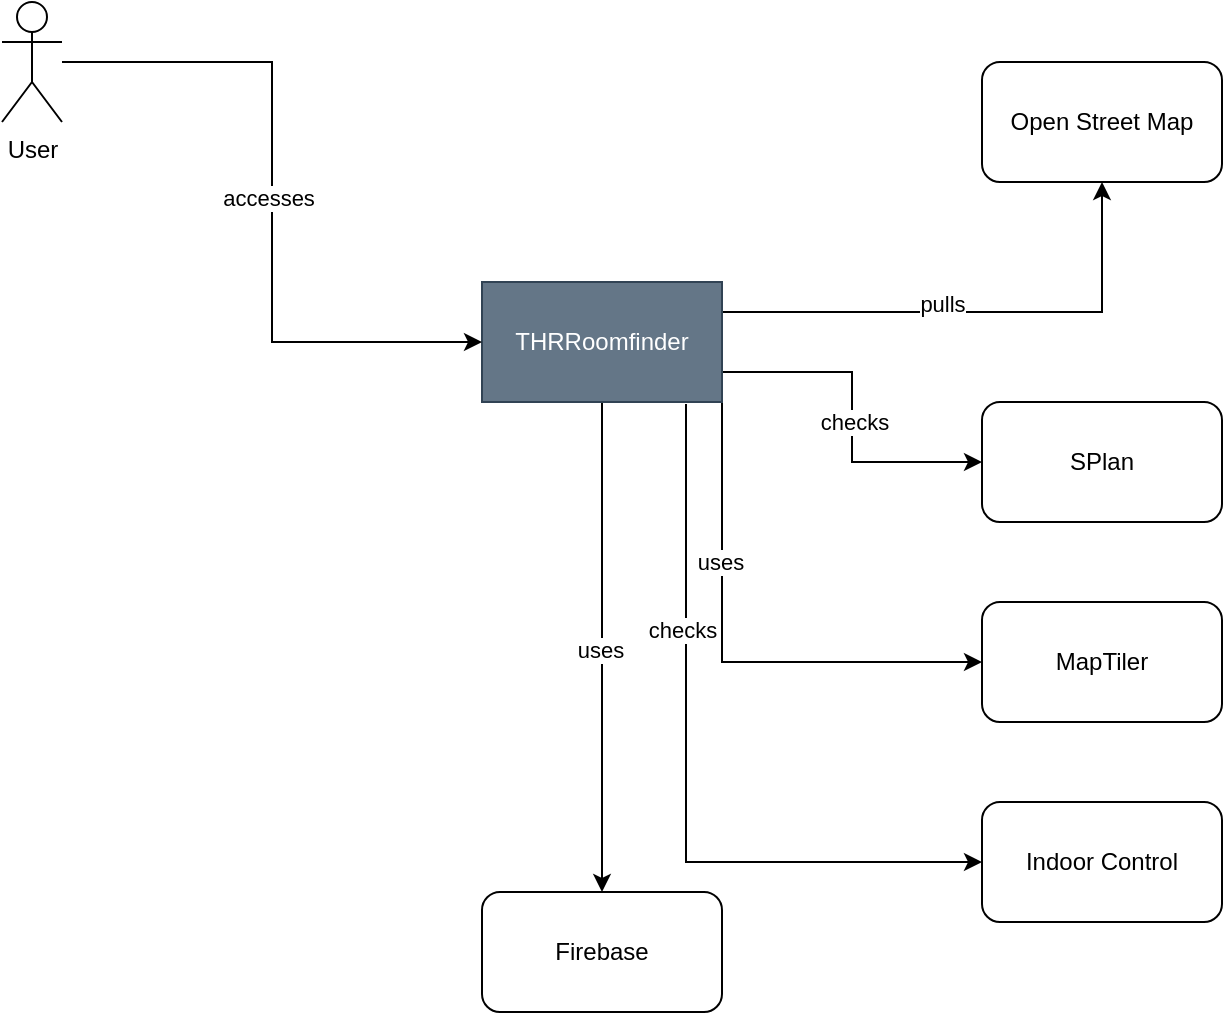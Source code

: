 <mxfile version="27.0.9">
  <diagram name="Seite-1" id="5xuU70SFgvKVSX3ltEnL">
    <mxGraphModel dx="706" dy="604" grid="1" gridSize="10" guides="1" tooltips="1" connect="1" arrows="1" fold="1" page="1" pageScale="1" pageWidth="827" pageHeight="1169" math="0" shadow="0">
      <root>
        <mxCell id="0" />
        <mxCell id="1" parent="0" />
        <mxCell id="v3S-uZtnCWiEohaT9QNz-5" style="edgeStyle=orthogonalEdgeStyle;rounded=0;orthogonalLoop=1;jettySize=auto;html=1;exitX=1;exitY=0.25;exitDx=0;exitDy=0;" edge="1" parent="1" source="v3S-uZtnCWiEohaT9QNz-1" target="v3S-uZtnCWiEohaT9QNz-3">
          <mxGeometry relative="1" as="geometry" />
        </mxCell>
        <mxCell id="v3S-uZtnCWiEohaT9QNz-7" value="pulls" style="edgeLabel;html=1;align=center;verticalAlign=middle;resizable=0;points=[];" vertex="1" connectable="0" parent="v3S-uZtnCWiEohaT9QNz-5">
          <mxGeometry x="-0.031" y="4" relative="1" as="geometry">
            <mxPoint x="-14" as="offset" />
          </mxGeometry>
        </mxCell>
        <mxCell id="v3S-uZtnCWiEohaT9QNz-6" style="edgeStyle=orthogonalEdgeStyle;rounded=0;orthogonalLoop=1;jettySize=auto;html=1;exitX=1;exitY=0.75;exitDx=0;exitDy=0;entryX=0;entryY=0.5;entryDx=0;entryDy=0;" edge="1" parent="1" source="v3S-uZtnCWiEohaT9QNz-1" target="v3S-uZtnCWiEohaT9QNz-4">
          <mxGeometry relative="1" as="geometry" />
        </mxCell>
        <mxCell id="v3S-uZtnCWiEohaT9QNz-9" value="checks" style="edgeLabel;html=1;align=center;verticalAlign=middle;resizable=0;points=[];" vertex="1" connectable="0" parent="v3S-uZtnCWiEohaT9QNz-6">
          <mxGeometry x="0.03" y="1" relative="1" as="geometry">
            <mxPoint as="offset" />
          </mxGeometry>
        </mxCell>
        <mxCell id="v3S-uZtnCWiEohaT9QNz-14" style="edgeStyle=orthogonalEdgeStyle;rounded=0;orthogonalLoop=1;jettySize=auto;html=1;entryX=0;entryY=0.5;entryDx=0;entryDy=0;exitX=1;exitY=1;exitDx=0;exitDy=0;" edge="1" parent="1" source="v3S-uZtnCWiEohaT9QNz-1" target="v3S-uZtnCWiEohaT9QNz-12">
          <mxGeometry relative="1" as="geometry" />
        </mxCell>
        <mxCell id="v3S-uZtnCWiEohaT9QNz-15" value="uses" style="edgeLabel;html=1;align=center;verticalAlign=middle;resizable=0;points=[];" vertex="1" connectable="0" parent="v3S-uZtnCWiEohaT9QNz-14">
          <mxGeometry x="-0.388" y="-1" relative="1" as="geometry">
            <mxPoint as="offset" />
          </mxGeometry>
        </mxCell>
        <mxCell id="v3S-uZtnCWiEohaT9QNz-17" style="edgeStyle=orthogonalEdgeStyle;rounded=0;orthogonalLoop=1;jettySize=auto;html=1;entryX=0;entryY=0.5;entryDx=0;entryDy=0;exitX=0.85;exitY=1.017;exitDx=0;exitDy=0;exitPerimeter=0;" edge="1" parent="1" source="v3S-uZtnCWiEohaT9QNz-1" target="v3S-uZtnCWiEohaT9QNz-16">
          <mxGeometry relative="1" as="geometry" />
        </mxCell>
        <mxCell id="v3S-uZtnCWiEohaT9QNz-18" value="checks" style="edgeLabel;html=1;align=center;verticalAlign=middle;resizable=0;points=[];" vertex="1" connectable="0" parent="v3S-uZtnCWiEohaT9QNz-17">
          <mxGeometry x="-0.401" y="3" relative="1" as="geometry">
            <mxPoint x="-5" as="offset" />
          </mxGeometry>
        </mxCell>
        <mxCell id="v3S-uZtnCWiEohaT9QNz-20" style="edgeStyle=orthogonalEdgeStyle;rounded=0;orthogonalLoop=1;jettySize=auto;html=1;" edge="1" parent="1" source="v3S-uZtnCWiEohaT9QNz-1" target="v3S-uZtnCWiEohaT9QNz-19">
          <mxGeometry relative="1" as="geometry" />
        </mxCell>
        <mxCell id="v3S-uZtnCWiEohaT9QNz-21" value="uses" style="edgeLabel;html=1;align=center;verticalAlign=middle;resizable=0;points=[];" vertex="1" connectable="0" parent="v3S-uZtnCWiEohaT9QNz-20">
          <mxGeometry x="0.007" y="-1" relative="1" as="geometry">
            <mxPoint as="offset" />
          </mxGeometry>
        </mxCell>
        <mxCell id="v3S-uZtnCWiEohaT9QNz-1" value="THRRoomfinder" style="rounded=0;whiteSpace=wrap;html=1;fillColor=#647687;fontColor=#ffffff;strokeColor=#314354;" vertex="1" parent="1">
          <mxGeometry x="310" y="280" width="120" height="60" as="geometry" />
        </mxCell>
        <mxCell id="v3S-uZtnCWiEohaT9QNz-10" style="edgeStyle=orthogonalEdgeStyle;rounded=0;orthogonalLoop=1;jettySize=auto;html=1;entryX=0;entryY=0.5;entryDx=0;entryDy=0;" edge="1" parent="1" source="v3S-uZtnCWiEohaT9QNz-2" target="v3S-uZtnCWiEohaT9QNz-1">
          <mxGeometry relative="1" as="geometry" />
        </mxCell>
        <mxCell id="v3S-uZtnCWiEohaT9QNz-11" value="accesses" style="edgeLabel;html=1;align=center;verticalAlign=middle;resizable=0;points=[];" vertex="1" connectable="0" parent="v3S-uZtnCWiEohaT9QNz-10">
          <mxGeometry x="-0.011" y="-2" relative="1" as="geometry">
            <mxPoint as="offset" />
          </mxGeometry>
        </mxCell>
        <mxCell id="v3S-uZtnCWiEohaT9QNz-2" value="User" style="shape=umlActor;verticalLabelPosition=bottom;verticalAlign=top;html=1;outlineConnect=0;" vertex="1" parent="1">
          <mxGeometry x="70" y="140" width="30" height="60" as="geometry" />
        </mxCell>
        <mxCell id="v3S-uZtnCWiEohaT9QNz-3" value="Open Street Map" style="rounded=1;whiteSpace=wrap;html=1;" vertex="1" parent="1">
          <mxGeometry x="560" y="170" width="120" height="60" as="geometry" />
        </mxCell>
        <mxCell id="v3S-uZtnCWiEohaT9QNz-4" value="SPlan" style="rounded=1;whiteSpace=wrap;html=1;" vertex="1" parent="1">
          <mxGeometry x="560" y="340" width="120" height="60" as="geometry" />
        </mxCell>
        <mxCell id="v3S-uZtnCWiEohaT9QNz-12" value="MapTiler" style="rounded=1;whiteSpace=wrap;html=1;" vertex="1" parent="1">
          <mxGeometry x="560" y="440" width="120" height="60" as="geometry" />
        </mxCell>
        <mxCell id="v3S-uZtnCWiEohaT9QNz-16" value="Indoor Control" style="rounded=1;whiteSpace=wrap;html=1;" vertex="1" parent="1">
          <mxGeometry x="560" y="540" width="120" height="60" as="geometry" />
        </mxCell>
        <mxCell id="v3S-uZtnCWiEohaT9QNz-19" value="Firebase" style="rounded=1;whiteSpace=wrap;html=1;" vertex="1" parent="1">
          <mxGeometry x="310" y="585" width="120" height="60" as="geometry" />
        </mxCell>
      </root>
    </mxGraphModel>
  </diagram>
</mxfile>
